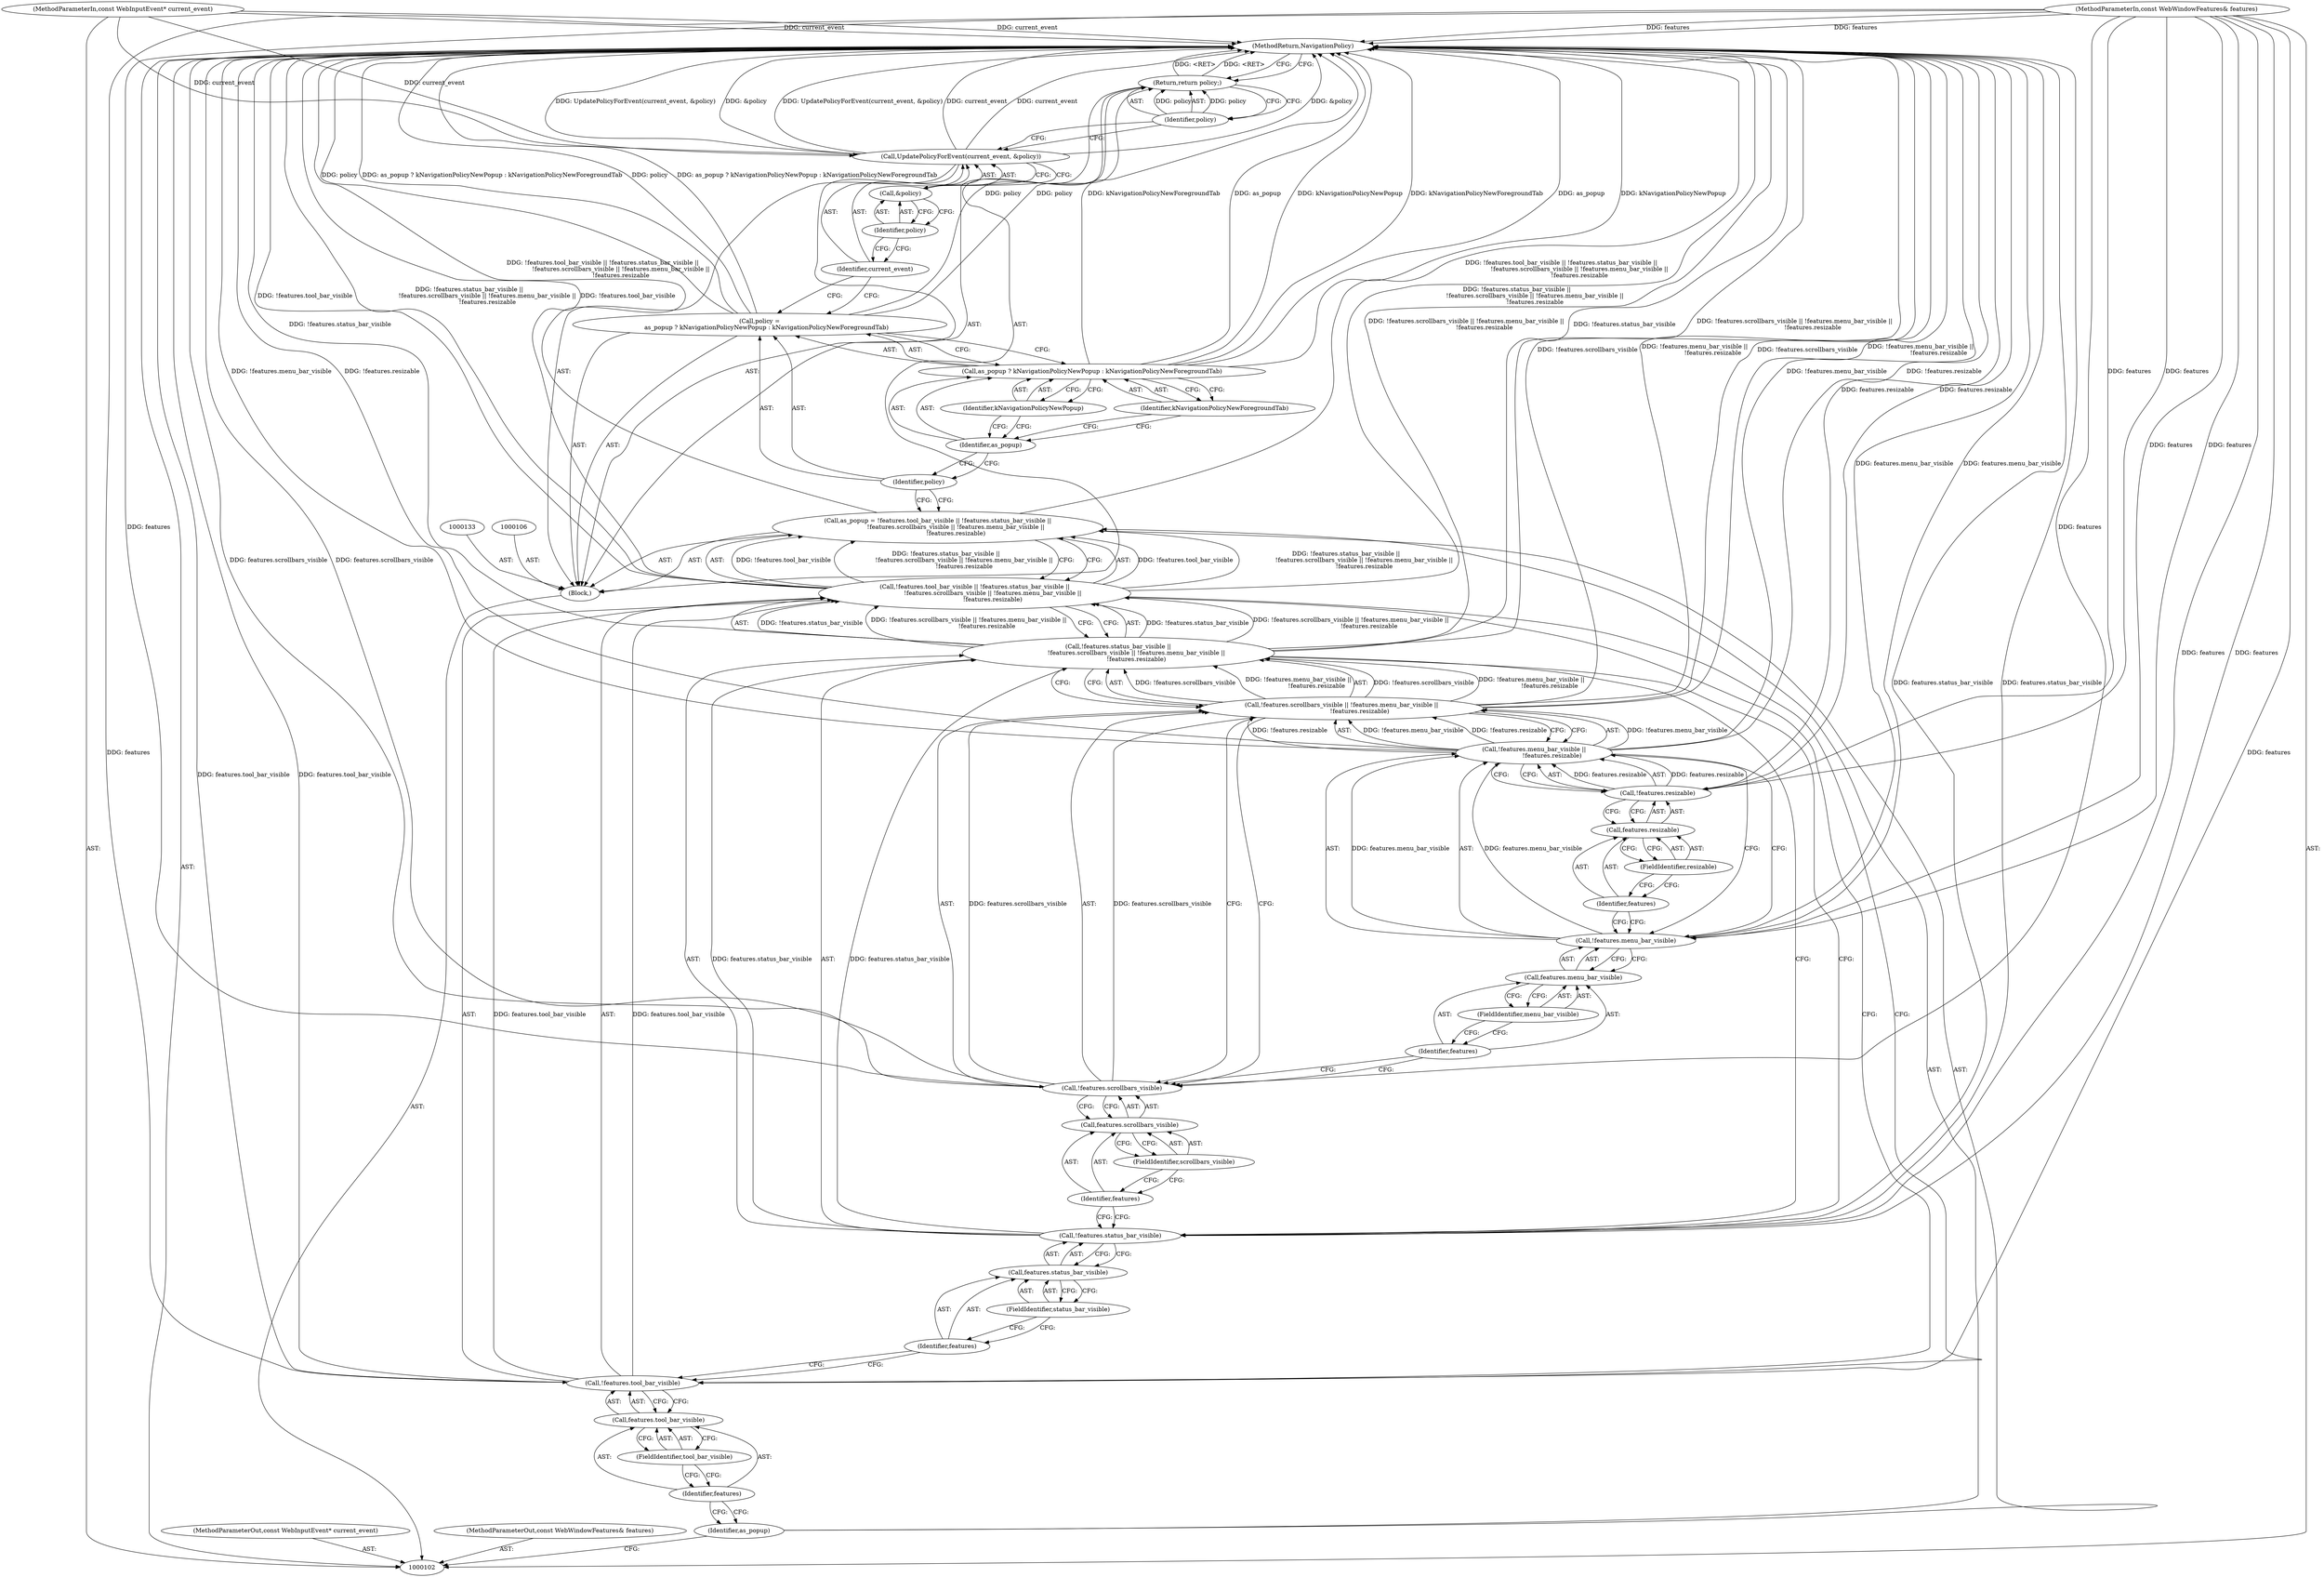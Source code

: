 digraph "1_Chrome_4379a7fcff8190aa7ba72307b398161c32102c52_1" {
"1000146" [label="(MethodReturn,NavigationPolicy)"];
"1000103" [label="(MethodParameterIn,const WebInputEvent* current_event)"];
"1000188" [label="(MethodParameterOut,const WebInputEvent* current_event)"];
"1000140" [label="(Call,UpdatePolicyForEvent(current_event, &policy))"];
"1000141" [label="(Identifier,current_event)"];
"1000142" [label="(Call,&policy)"];
"1000143" [label="(Identifier,policy)"];
"1000144" [label="(Return,return policy;)"];
"1000145" [label="(Identifier,policy)"];
"1000104" [label="(MethodParameterIn,const WebWindowFeatures& features)"];
"1000189" [label="(MethodParameterOut,const WebWindowFeatures& features)"];
"1000105" [label="(Block,)"];
"1000109" [label="(Call,!features.tool_bar_visible || !features.status_bar_visible ||\n                   !features.scrollbars_visible || !features.menu_bar_visible ||\n                   !features.resizable)"];
"1000110" [label="(Call,!features.tool_bar_visible)"];
"1000111" [label="(Call,features.tool_bar_visible)"];
"1000112" [label="(Identifier,features)"];
"1000113" [label="(FieldIdentifier,tool_bar_visible)"];
"1000114" [label="(Call,!features.status_bar_visible ||\n                   !features.scrollbars_visible || !features.menu_bar_visible ||\n                   !features.resizable)"];
"1000115" [label="(Call,!features.status_bar_visible)"];
"1000116" [label="(Call,features.status_bar_visible)"];
"1000117" [label="(Identifier,features)"];
"1000118" [label="(FieldIdentifier,status_bar_visible)"];
"1000107" [label="(Call,as_popup = !features.tool_bar_visible || !features.status_bar_visible ||\n                   !features.scrollbars_visible || !features.menu_bar_visible ||\n                   !features.resizable)"];
"1000108" [label="(Identifier,as_popup)"];
"1000119" [label="(Call,!features.scrollbars_visible || !features.menu_bar_visible ||\n                   !features.resizable)"];
"1000120" [label="(Call,!features.scrollbars_visible)"];
"1000121" [label="(Call,features.scrollbars_visible)"];
"1000122" [label="(Identifier,features)"];
"1000123" [label="(FieldIdentifier,scrollbars_visible)"];
"1000124" [label="(Call,!features.menu_bar_visible ||\n                   !features.resizable)"];
"1000125" [label="(Call,!features.menu_bar_visible)"];
"1000126" [label="(Call,features.menu_bar_visible)"];
"1000127" [label="(Identifier,features)"];
"1000128" [label="(FieldIdentifier,menu_bar_visible)"];
"1000129" [label="(Call,!features.resizable)"];
"1000130" [label="(Call,features.resizable)"];
"1000131" [label="(Identifier,features)"];
"1000132" [label="(FieldIdentifier,resizable)"];
"1000134" [label="(Call,policy =\n       as_popup ? kNavigationPolicyNewPopup : kNavigationPolicyNewForegroundTab)"];
"1000135" [label="(Identifier,policy)"];
"1000138" [label="(Identifier,kNavigationPolicyNewPopup)"];
"1000139" [label="(Identifier,kNavigationPolicyNewForegroundTab)"];
"1000136" [label="(Call,as_popup ? kNavigationPolicyNewPopup : kNavigationPolicyNewForegroundTab)"];
"1000137" [label="(Identifier,as_popup)"];
"1000146" -> "1000102"  [label="AST: "];
"1000146" -> "1000144"  [label="CFG: "];
"1000144" -> "1000146"  [label="DDG: <RET>"];
"1000140" -> "1000146"  [label="DDG: &policy"];
"1000140" -> "1000146"  [label="DDG: UpdatePolicyForEvent(current_event, &policy)"];
"1000140" -> "1000146"  [label="DDG: current_event"];
"1000124" -> "1000146"  [label="DDG: !features.menu_bar_visible"];
"1000124" -> "1000146"  [label="DDG: !features.resizable"];
"1000104" -> "1000146"  [label="DDG: features"];
"1000109" -> "1000146"  [label="DDG: !features.status_bar_visible ||\n                   !features.scrollbars_visible || !features.menu_bar_visible ||\n                   !features.resizable"];
"1000109" -> "1000146"  [label="DDG: !features.tool_bar_visible"];
"1000134" -> "1000146"  [label="DDG: as_popup ? kNavigationPolicyNewPopup : kNavigationPolicyNewForegroundTab"];
"1000134" -> "1000146"  [label="DDG: policy"];
"1000136" -> "1000146"  [label="DDG: kNavigationPolicyNewPopup"];
"1000136" -> "1000146"  [label="DDG: kNavigationPolicyNewForegroundTab"];
"1000136" -> "1000146"  [label="DDG: as_popup"];
"1000114" -> "1000146"  [label="DDG: !features.scrollbars_visible || !features.menu_bar_visible ||\n                   !features.resizable"];
"1000114" -> "1000146"  [label="DDG: !features.status_bar_visible"];
"1000119" -> "1000146"  [label="DDG: !features.menu_bar_visible ||\n                   !features.resizable"];
"1000119" -> "1000146"  [label="DDG: !features.scrollbars_visible"];
"1000129" -> "1000146"  [label="DDG: features.resizable"];
"1000125" -> "1000146"  [label="DDG: features.menu_bar_visible"];
"1000103" -> "1000146"  [label="DDG: current_event"];
"1000120" -> "1000146"  [label="DDG: features.scrollbars_visible"];
"1000110" -> "1000146"  [label="DDG: features.tool_bar_visible"];
"1000115" -> "1000146"  [label="DDG: features.status_bar_visible"];
"1000107" -> "1000146"  [label="DDG: !features.tool_bar_visible || !features.status_bar_visible ||\n                   !features.scrollbars_visible || !features.menu_bar_visible ||\n                   !features.resizable"];
"1000103" -> "1000102"  [label="AST: "];
"1000103" -> "1000146"  [label="DDG: current_event"];
"1000103" -> "1000140"  [label="DDG: current_event"];
"1000188" -> "1000102"  [label="AST: "];
"1000140" -> "1000105"  [label="AST: "];
"1000140" -> "1000142"  [label="CFG: "];
"1000141" -> "1000140"  [label="AST: "];
"1000142" -> "1000140"  [label="AST: "];
"1000145" -> "1000140"  [label="CFG: "];
"1000140" -> "1000146"  [label="DDG: &policy"];
"1000140" -> "1000146"  [label="DDG: UpdatePolicyForEvent(current_event, &policy)"];
"1000140" -> "1000146"  [label="DDG: current_event"];
"1000103" -> "1000140"  [label="DDG: current_event"];
"1000141" -> "1000140"  [label="AST: "];
"1000141" -> "1000134"  [label="CFG: "];
"1000143" -> "1000141"  [label="CFG: "];
"1000142" -> "1000140"  [label="AST: "];
"1000142" -> "1000143"  [label="CFG: "];
"1000143" -> "1000142"  [label="AST: "];
"1000140" -> "1000142"  [label="CFG: "];
"1000143" -> "1000142"  [label="AST: "];
"1000143" -> "1000141"  [label="CFG: "];
"1000142" -> "1000143"  [label="CFG: "];
"1000144" -> "1000105"  [label="AST: "];
"1000144" -> "1000145"  [label="CFG: "];
"1000145" -> "1000144"  [label="AST: "];
"1000146" -> "1000144"  [label="CFG: "];
"1000144" -> "1000146"  [label="DDG: <RET>"];
"1000145" -> "1000144"  [label="DDG: policy"];
"1000134" -> "1000144"  [label="DDG: policy"];
"1000145" -> "1000144"  [label="AST: "];
"1000145" -> "1000140"  [label="CFG: "];
"1000144" -> "1000145"  [label="CFG: "];
"1000145" -> "1000144"  [label="DDG: policy"];
"1000104" -> "1000102"  [label="AST: "];
"1000104" -> "1000146"  [label="DDG: features"];
"1000104" -> "1000110"  [label="DDG: features"];
"1000104" -> "1000115"  [label="DDG: features"];
"1000104" -> "1000120"  [label="DDG: features"];
"1000104" -> "1000125"  [label="DDG: features"];
"1000104" -> "1000129"  [label="DDG: features"];
"1000189" -> "1000102"  [label="AST: "];
"1000105" -> "1000102"  [label="AST: "];
"1000106" -> "1000105"  [label="AST: "];
"1000107" -> "1000105"  [label="AST: "];
"1000133" -> "1000105"  [label="AST: "];
"1000134" -> "1000105"  [label="AST: "];
"1000140" -> "1000105"  [label="AST: "];
"1000144" -> "1000105"  [label="AST: "];
"1000109" -> "1000107"  [label="AST: "];
"1000109" -> "1000110"  [label="CFG: "];
"1000109" -> "1000114"  [label="CFG: "];
"1000110" -> "1000109"  [label="AST: "];
"1000114" -> "1000109"  [label="AST: "];
"1000107" -> "1000109"  [label="CFG: "];
"1000109" -> "1000146"  [label="DDG: !features.status_bar_visible ||\n                   !features.scrollbars_visible || !features.menu_bar_visible ||\n                   !features.resizable"];
"1000109" -> "1000146"  [label="DDG: !features.tool_bar_visible"];
"1000109" -> "1000107"  [label="DDG: !features.tool_bar_visible"];
"1000109" -> "1000107"  [label="DDG: !features.status_bar_visible ||\n                   !features.scrollbars_visible || !features.menu_bar_visible ||\n                   !features.resizable"];
"1000110" -> "1000109"  [label="DDG: features.tool_bar_visible"];
"1000114" -> "1000109"  [label="DDG: !features.status_bar_visible"];
"1000114" -> "1000109"  [label="DDG: !features.scrollbars_visible || !features.menu_bar_visible ||\n                   !features.resizable"];
"1000110" -> "1000109"  [label="AST: "];
"1000110" -> "1000111"  [label="CFG: "];
"1000111" -> "1000110"  [label="AST: "];
"1000117" -> "1000110"  [label="CFG: "];
"1000109" -> "1000110"  [label="CFG: "];
"1000110" -> "1000146"  [label="DDG: features.tool_bar_visible"];
"1000110" -> "1000109"  [label="DDG: features.tool_bar_visible"];
"1000104" -> "1000110"  [label="DDG: features"];
"1000111" -> "1000110"  [label="AST: "];
"1000111" -> "1000113"  [label="CFG: "];
"1000112" -> "1000111"  [label="AST: "];
"1000113" -> "1000111"  [label="AST: "];
"1000110" -> "1000111"  [label="CFG: "];
"1000112" -> "1000111"  [label="AST: "];
"1000112" -> "1000108"  [label="CFG: "];
"1000113" -> "1000112"  [label="CFG: "];
"1000113" -> "1000111"  [label="AST: "];
"1000113" -> "1000112"  [label="CFG: "];
"1000111" -> "1000113"  [label="CFG: "];
"1000114" -> "1000109"  [label="AST: "];
"1000114" -> "1000115"  [label="CFG: "];
"1000114" -> "1000119"  [label="CFG: "];
"1000115" -> "1000114"  [label="AST: "];
"1000119" -> "1000114"  [label="AST: "];
"1000109" -> "1000114"  [label="CFG: "];
"1000114" -> "1000146"  [label="DDG: !features.scrollbars_visible || !features.menu_bar_visible ||\n                   !features.resizable"];
"1000114" -> "1000146"  [label="DDG: !features.status_bar_visible"];
"1000114" -> "1000109"  [label="DDG: !features.status_bar_visible"];
"1000114" -> "1000109"  [label="DDG: !features.scrollbars_visible || !features.menu_bar_visible ||\n                   !features.resizable"];
"1000115" -> "1000114"  [label="DDG: features.status_bar_visible"];
"1000119" -> "1000114"  [label="DDG: !features.scrollbars_visible"];
"1000119" -> "1000114"  [label="DDG: !features.menu_bar_visible ||\n                   !features.resizable"];
"1000115" -> "1000114"  [label="AST: "];
"1000115" -> "1000116"  [label="CFG: "];
"1000116" -> "1000115"  [label="AST: "];
"1000122" -> "1000115"  [label="CFG: "];
"1000114" -> "1000115"  [label="CFG: "];
"1000115" -> "1000146"  [label="DDG: features.status_bar_visible"];
"1000115" -> "1000114"  [label="DDG: features.status_bar_visible"];
"1000104" -> "1000115"  [label="DDG: features"];
"1000116" -> "1000115"  [label="AST: "];
"1000116" -> "1000118"  [label="CFG: "];
"1000117" -> "1000116"  [label="AST: "];
"1000118" -> "1000116"  [label="AST: "];
"1000115" -> "1000116"  [label="CFG: "];
"1000117" -> "1000116"  [label="AST: "];
"1000117" -> "1000110"  [label="CFG: "];
"1000118" -> "1000117"  [label="CFG: "];
"1000118" -> "1000116"  [label="AST: "];
"1000118" -> "1000117"  [label="CFG: "];
"1000116" -> "1000118"  [label="CFG: "];
"1000107" -> "1000105"  [label="AST: "];
"1000107" -> "1000109"  [label="CFG: "];
"1000108" -> "1000107"  [label="AST: "];
"1000109" -> "1000107"  [label="AST: "];
"1000135" -> "1000107"  [label="CFG: "];
"1000107" -> "1000146"  [label="DDG: !features.tool_bar_visible || !features.status_bar_visible ||\n                   !features.scrollbars_visible || !features.menu_bar_visible ||\n                   !features.resizable"];
"1000109" -> "1000107"  [label="DDG: !features.tool_bar_visible"];
"1000109" -> "1000107"  [label="DDG: !features.status_bar_visible ||\n                   !features.scrollbars_visible || !features.menu_bar_visible ||\n                   !features.resizable"];
"1000108" -> "1000107"  [label="AST: "];
"1000108" -> "1000102"  [label="CFG: "];
"1000112" -> "1000108"  [label="CFG: "];
"1000119" -> "1000114"  [label="AST: "];
"1000119" -> "1000120"  [label="CFG: "];
"1000119" -> "1000124"  [label="CFG: "];
"1000120" -> "1000119"  [label="AST: "];
"1000124" -> "1000119"  [label="AST: "];
"1000114" -> "1000119"  [label="CFG: "];
"1000119" -> "1000146"  [label="DDG: !features.menu_bar_visible ||\n                   !features.resizable"];
"1000119" -> "1000146"  [label="DDG: !features.scrollbars_visible"];
"1000119" -> "1000114"  [label="DDG: !features.scrollbars_visible"];
"1000119" -> "1000114"  [label="DDG: !features.menu_bar_visible ||\n                   !features.resizable"];
"1000120" -> "1000119"  [label="DDG: features.scrollbars_visible"];
"1000124" -> "1000119"  [label="DDG: !features.menu_bar_visible"];
"1000124" -> "1000119"  [label="DDG: !features.resizable"];
"1000120" -> "1000119"  [label="AST: "];
"1000120" -> "1000121"  [label="CFG: "];
"1000121" -> "1000120"  [label="AST: "];
"1000127" -> "1000120"  [label="CFG: "];
"1000119" -> "1000120"  [label="CFG: "];
"1000120" -> "1000146"  [label="DDG: features.scrollbars_visible"];
"1000120" -> "1000119"  [label="DDG: features.scrollbars_visible"];
"1000104" -> "1000120"  [label="DDG: features"];
"1000121" -> "1000120"  [label="AST: "];
"1000121" -> "1000123"  [label="CFG: "];
"1000122" -> "1000121"  [label="AST: "];
"1000123" -> "1000121"  [label="AST: "];
"1000120" -> "1000121"  [label="CFG: "];
"1000122" -> "1000121"  [label="AST: "];
"1000122" -> "1000115"  [label="CFG: "];
"1000123" -> "1000122"  [label="CFG: "];
"1000123" -> "1000121"  [label="AST: "];
"1000123" -> "1000122"  [label="CFG: "];
"1000121" -> "1000123"  [label="CFG: "];
"1000124" -> "1000119"  [label="AST: "];
"1000124" -> "1000125"  [label="CFG: "];
"1000124" -> "1000129"  [label="CFG: "];
"1000125" -> "1000124"  [label="AST: "];
"1000129" -> "1000124"  [label="AST: "];
"1000119" -> "1000124"  [label="CFG: "];
"1000124" -> "1000146"  [label="DDG: !features.menu_bar_visible"];
"1000124" -> "1000146"  [label="DDG: !features.resizable"];
"1000124" -> "1000119"  [label="DDG: !features.menu_bar_visible"];
"1000124" -> "1000119"  [label="DDG: !features.resizable"];
"1000125" -> "1000124"  [label="DDG: features.menu_bar_visible"];
"1000129" -> "1000124"  [label="DDG: features.resizable"];
"1000125" -> "1000124"  [label="AST: "];
"1000125" -> "1000126"  [label="CFG: "];
"1000126" -> "1000125"  [label="AST: "];
"1000131" -> "1000125"  [label="CFG: "];
"1000124" -> "1000125"  [label="CFG: "];
"1000125" -> "1000146"  [label="DDG: features.menu_bar_visible"];
"1000125" -> "1000124"  [label="DDG: features.menu_bar_visible"];
"1000104" -> "1000125"  [label="DDG: features"];
"1000126" -> "1000125"  [label="AST: "];
"1000126" -> "1000128"  [label="CFG: "];
"1000127" -> "1000126"  [label="AST: "];
"1000128" -> "1000126"  [label="AST: "];
"1000125" -> "1000126"  [label="CFG: "];
"1000127" -> "1000126"  [label="AST: "];
"1000127" -> "1000120"  [label="CFG: "];
"1000128" -> "1000127"  [label="CFG: "];
"1000128" -> "1000126"  [label="AST: "];
"1000128" -> "1000127"  [label="CFG: "];
"1000126" -> "1000128"  [label="CFG: "];
"1000129" -> "1000124"  [label="AST: "];
"1000129" -> "1000130"  [label="CFG: "];
"1000130" -> "1000129"  [label="AST: "];
"1000124" -> "1000129"  [label="CFG: "];
"1000129" -> "1000146"  [label="DDG: features.resizable"];
"1000129" -> "1000124"  [label="DDG: features.resizable"];
"1000104" -> "1000129"  [label="DDG: features"];
"1000130" -> "1000129"  [label="AST: "];
"1000130" -> "1000132"  [label="CFG: "];
"1000131" -> "1000130"  [label="AST: "];
"1000132" -> "1000130"  [label="AST: "];
"1000129" -> "1000130"  [label="CFG: "];
"1000131" -> "1000130"  [label="AST: "];
"1000131" -> "1000125"  [label="CFG: "];
"1000132" -> "1000131"  [label="CFG: "];
"1000132" -> "1000130"  [label="AST: "];
"1000132" -> "1000131"  [label="CFG: "];
"1000130" -> "1000132"  [label="CFG: "];
"1000134" -> "1000105"  [label="AST: "];
"1000134" -> "1000136"  [label="CFG: "];
"1000135" -> "1000134"  [label="AST: "];
"1000136" -> "1000134"  [label="AST: "];
"1000141" -> "1000134"  [label="CFG: "];
"1000134" -> "1000146"  [label="DDG: as_popup ? kNavigationPolicyNewPopup : kNavigationPolicyNewForegroundTab"];
"1000134" -> "1000146"  [label="DDG: policy"];
"1000134" -> "1000144"  [label="DDG: policy"];
"1000135" -> "1000134"  [label="AST: "];
"1000135" -> "1000107"  [label="CFG: "];
"1000137" -> "1000135"  [label="CFG: "];
"1000138" -> "1000136"  [label="AST: "];
"1000138" -> "1000137"  [label="CFG: "];
"1000136" -> "1000138"  [label="CFG: "];
"1000139" -> "1000136"  [label="AST: "];
"1000139" -> "1000137"  [label="CFG: "];
"1000136" -> "1000139"  [label="CFG: "];
"1000136" -> "1000134"  [label="AST: "];
"1000136" -> "1000138"  [label="CFG: "];
"1000136" -> "1000139"  [label="CFG: "];
"1000137" -> "1000136"  [label="AST: "];
"1000138" -> "1000136"  [label="AST: "];
"1000139" -> "1000136"  [label="AST: "];
"1000134" -> "1000136"  [label="CFG: "];
"1000136" -> "1000146"  [label="DDG: kNavigationPolicyNewPopup"];
"1000136" -> "1000146"  [label="DDG: kNavigationPolicyNewForegroundTab"];
"1000136" -> "1000146"  [label="DDG: as_popup"];
"1000137" -> "1000136"  [label="AST: "];
"1000137" -> "1000135"  [label="CFG: "];
"1000138" -> "1000137"  [label="CFG: "];
"1000139" -> "1000137"  [label="CFG: "];
}
